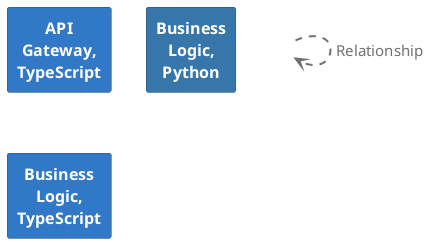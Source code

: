 @startuml
set separator none

skinparam {
  shadowing false
  arrowFontSize 15
  defaultTextAlignment center
  wrapWidth 100
  maxMessageSize 100
}
hide stereotype

skinparam rectangle<<_transparent>> {
  BorderColor transparent
  BackgroundColor transparent
  FontColor transparent
}

skinparam rectangle<<1>> {
  BackgroundColor #3178c6
  FontColor #ffffff
  BorderColor #22548a
}
rectangle "==API Gateway, TypeScript" <<1>>

skinparam rectangle<<2>> {
  BackgroundColor #3776ab
  FontColor #ffffff
  BorderColor #265277
}
rectangle "==Business Logic, Python" <<2>>

skinparam rectangle<<3>> {
  BackgroundColor #3178c6
  FontColor #ffffff
  BorderColor #22548a
}
rectangle "==Business Logic, TypeScript" <<3>>

rectangle "." <<_transparent>> as 4
4 .[#707070,thickness=2].> 4 : "<color:#707070>Relationship"


@enduml